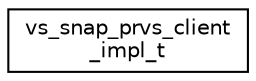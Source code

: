 digraph "Graphical Class Hierarchy"
{
 // LATEX_PDF_SIZE
  edge [fontname="Helvetica",fontsize="10",labelfontname="Helvetica",labelfontsize="10"];
  node [fontname="Helvetica",fontsize="10",shape=record];
  rankdir="LR";
  Node0 [label="vs_snap_prvs_client\l_impl_t",height=0.2,width=0.4,color="black", fillcolor="white", style="filled",URL="$structvs__snap__prvs__client__impl__t.html",tooltip="PRVS client implementation."];
}
